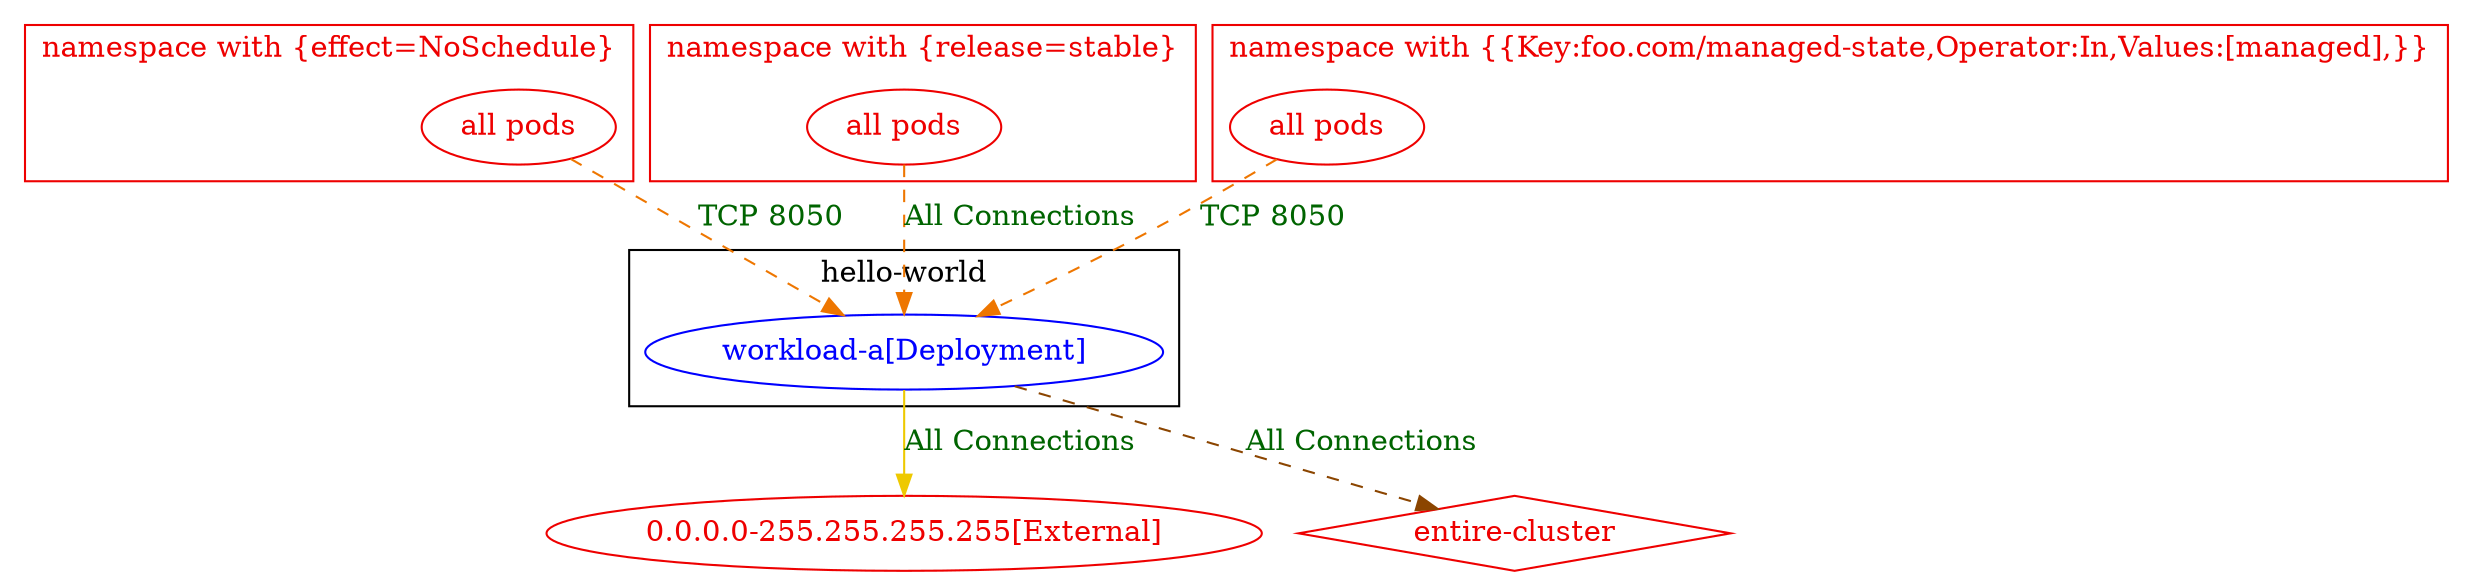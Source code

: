 digraph {
	subgraph "cluster_hello_world" {
		color="black"
		fontcolor="black"
		"hello-world/workload-a[Deployment]" [label="workload-a[Deployment]" color="blue" fontcolor="blue"]
		label="hello-world"
	}
	subgraph "cluster_namespace with {effect=NoSchedule}" {
		color="red2"
		fontcolor="red2"
		"all pods_in_namespace with {effect=NoSchedule}" [label="all pods" color="red2" fontcolor="red2"]
		label="namespace with {effect=NoSchedule}"
	}
	subgraph "cluster_namespace with {release=stable}" {
		color="red2"
		fontcolor="red2"
		"all pods_in_namespace with {release=stable}" [label="all pods" color="red2" fontcolor="red2"]
		label="namespace with {release=stable}"
	}
	subgraph "cluster_namespace with {{Key:foo.com/managed_state,Operator:In,Values:[managed],}}" {
		color="red2"
		fontcolor="red2"
		"all pods_in_namespace with {{Key:foo.com/managed-state,Operator:In,Values:[managed],}}" [label="all pods" color="red2" fontcolor="red2"]
		label="namespace with {{Key:foo.com/managed-state,Operator:In,Values:[managed],}}"
	}
	"0.0.0.0-255.255.255.255[External]" [label="0.0.0.0-255.255.255.255[External]" color="red2" fontcolor="red2"]
	"entire-cluster" [label="entire-cluster" color="red2" fontcolor="red2" shape=diamond]
	"all pods_in_namespace with {effect=NoSchedule}" -> "hello-world/workload-a[Deployment]" [label="TCP 8050" color="darkorange2" fontcolor="darkgreen" weight=1 style=dashed]
	"all pods_in_namespace with {release=stable}" -> "hello-world/workload-a[Deployment]" [label="All Connections" color="darkorange2" fontcolor="darkgreen" weight=1 style=dashed]
	"all pods_in_namespace with {{Key:foo.com/managed-state,Operator:In,Values:[managed],}}" -> "hello-world/workload-a[Deployment]" [label="TCP 8050" color="darkorange2" fontcolor="darkgreen" weight=1 style=dashed]
	"hello-world/workload-a[Deployment]" -> "0.0.0.0-255.255.255.255[External]" [label="All Connections" color="gold2" fontcolor="darkgreen" weight=1]
	"hello-world/workload-a[Deployment]" -> "entire-cluster" [label="All Connections" color="darkorange4" fontcolor="darkgreen" weight=0.5 style=dashed]
}